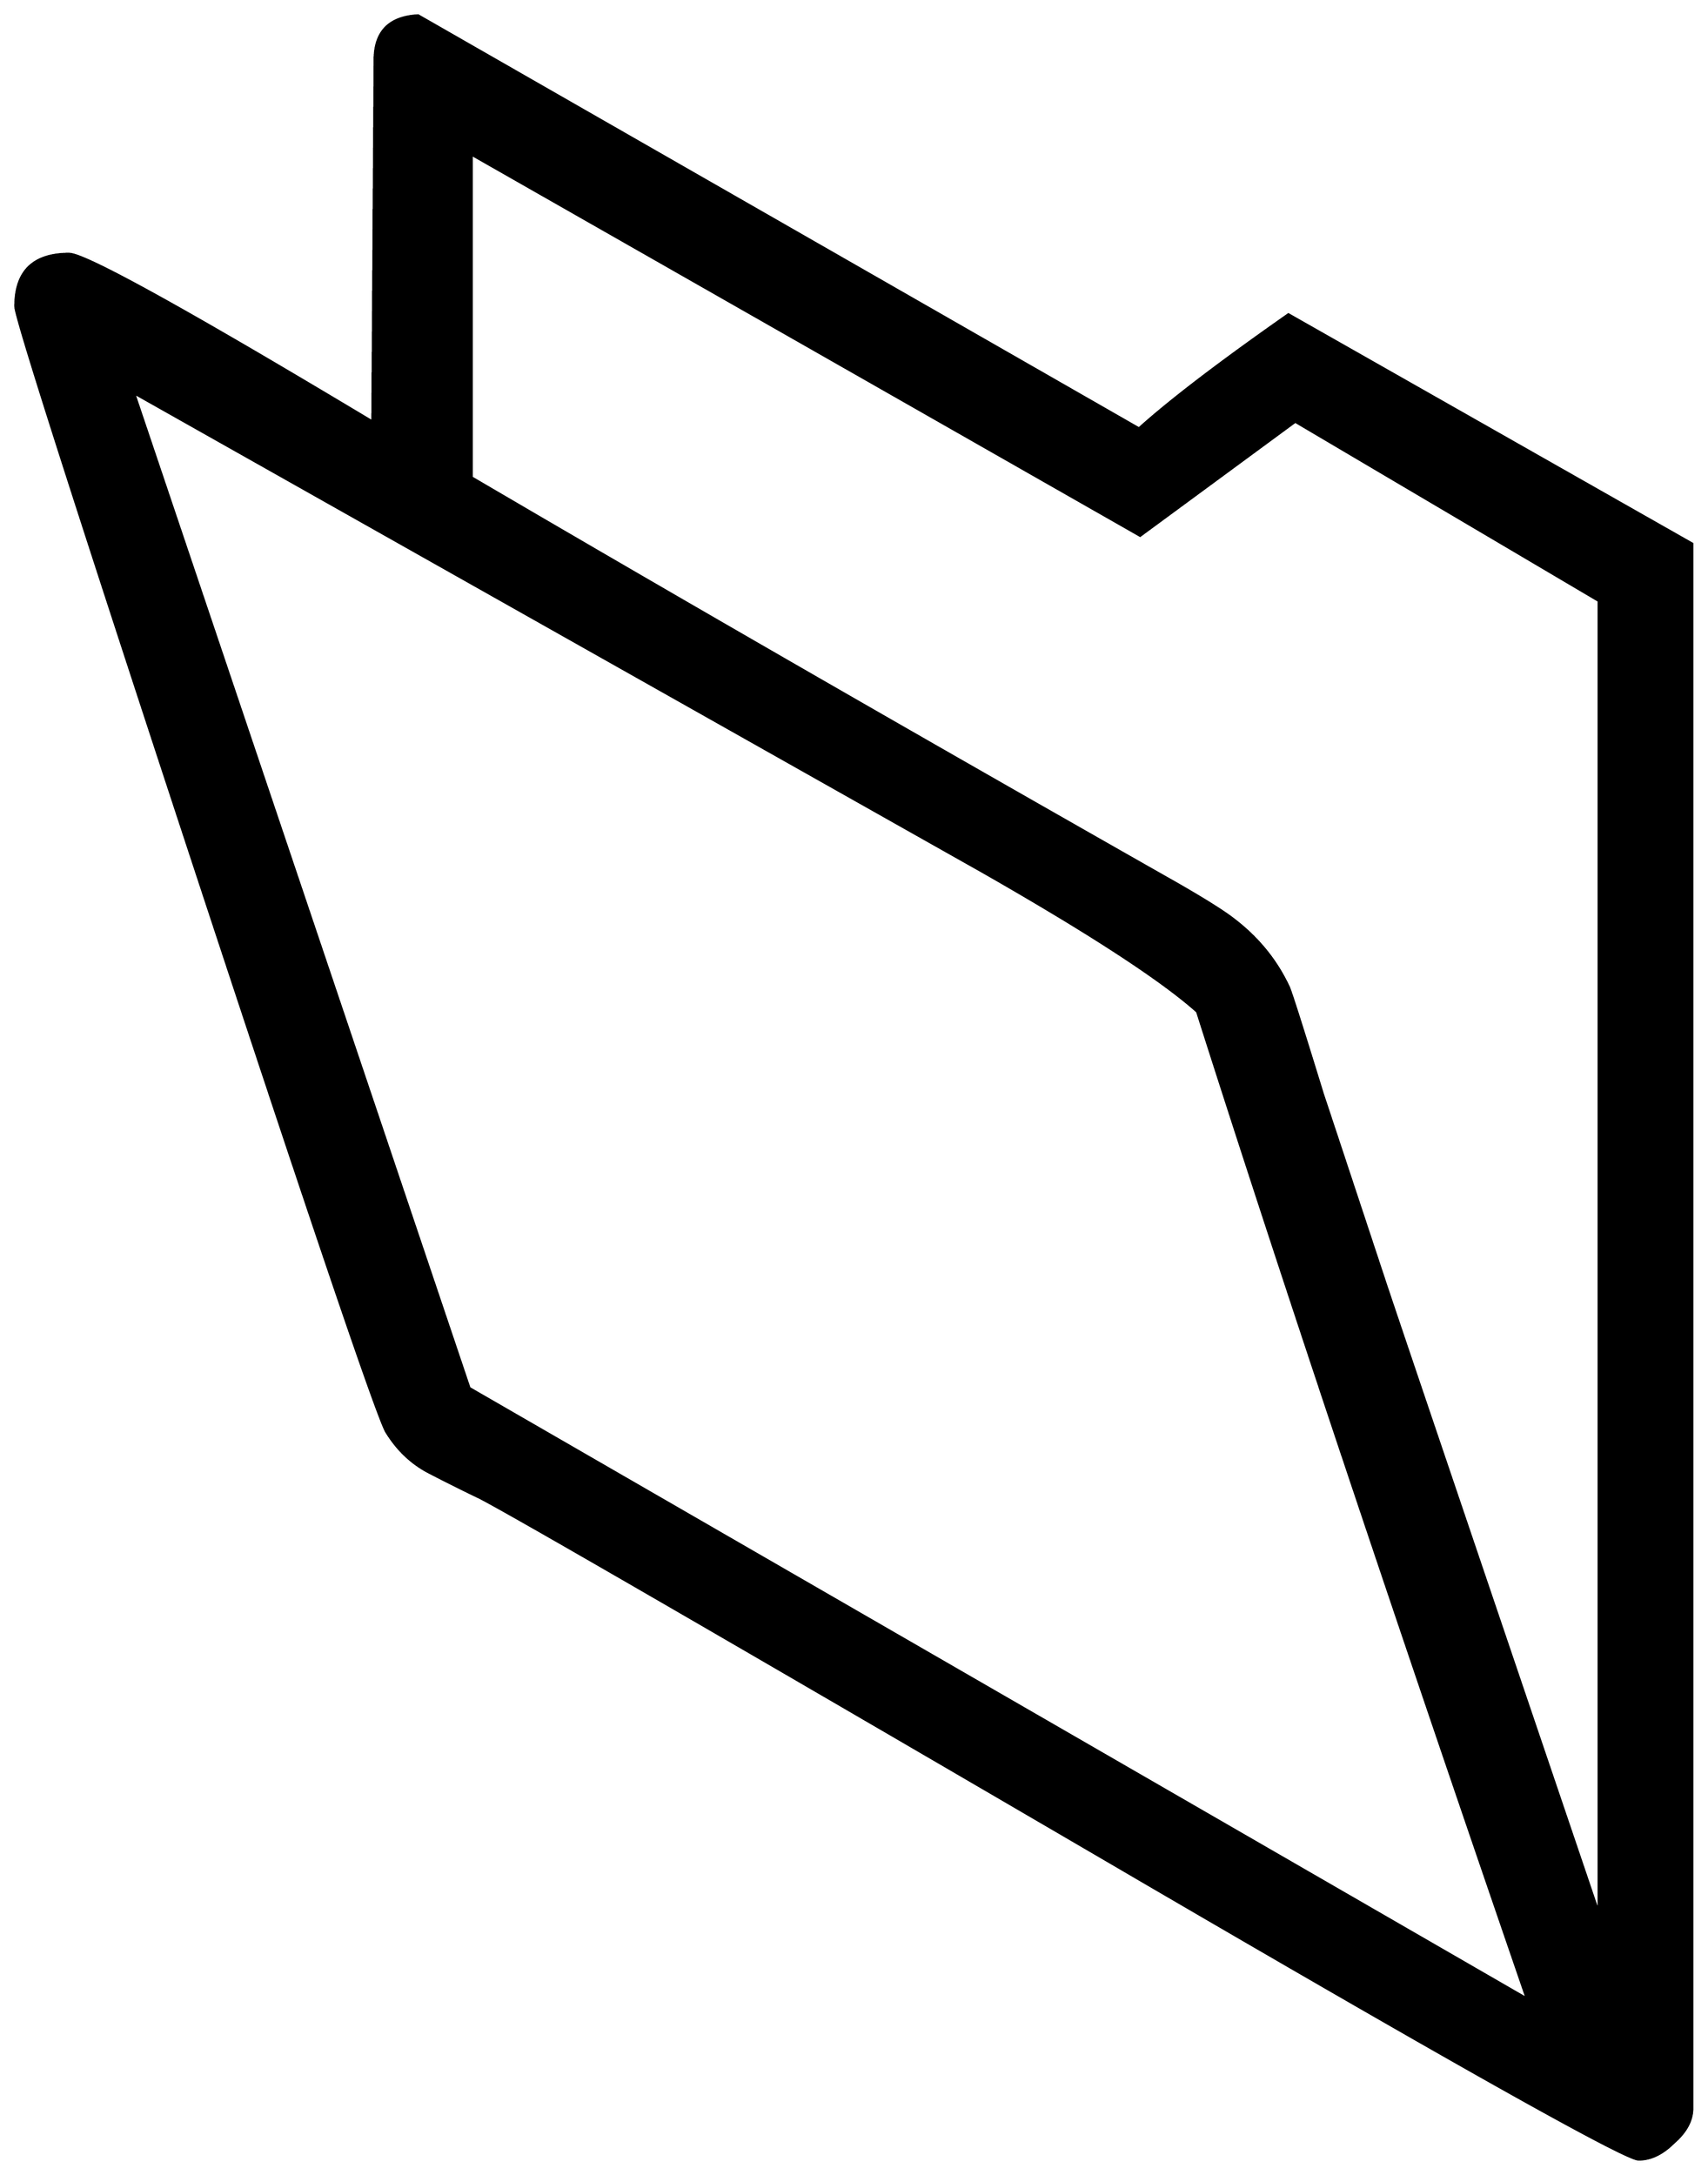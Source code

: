 


\begin{tikzpicture}[y=0.80pt, x=0.80pt, yscale=-1.0, xscale=1.0, inner sep=0pt, outer sep=0pt]
\begin{scope}[shift={(100.0,1708.0)},nonzero rule]
  \path[draw=.,fill=.,line width=1.600pt] (1552.0,310.0) .. controls
    (1552.0,320.667) and (1546.667,330.667) .. (1536.0,340.0) ..
    controls (1526.0,350.0) and (1515.667,355.0) .. (1505.0,355.0)
    .. controls (1493.0,355.0) and (1335.333,266.333) ..
    (1032.0,89.0) .. controls (697.333,-106.333) and (516.333,-211.0)
    .. (489.0,-225.0) .. controls (473.667,-232.333) and
    (458.333,-240.0) .. (443.0,-248.0) .. controls (428.333,-256.0)
    and (416.333,-267.667) .. (407.0,-283.0) .. controls
    (398.333,-299.0) and (342.0,-465.0) .. (238.0,-781.0) ..
    controls (134.0,-1097.0) and (82.0,-1259.667) ..
    (82.0,-1269.0) .. controls (82.0,-1299.667) and (97.667,-1315.0)
    .. (129.0,-1315.0) .. controls (143.0,-1315.0) and
    (231.667,-1266.0) .. (395.0,-1168.0) -- (397.0,-1485.0) ..
    controls (397.0,-1509.667) and (409.667,-1522.667) ..
    (435.0,-1524.0) -- (1067.0,-1162.0) .. controls
    (1094.333,-1186.667) and (1138.0,-1220.0) .. (1198.0,-1262.0) --
    (1552.0,-1061.0) -- (1552.0,310.0) -- cycle(1470.0,139.0) --
    (1470.0,-1011.0) -- (1204.0,-1168.0) -- (1068.0,-1068.0) --
    (482.0,-1402.0) -- (482.0,-1119.0) .. controls
    (656.0,-1017.0) and (858.0,-900.667) .. (1088.0,-770.0) ..
    controls (1120.0,-752.0) and (1141.0,-739.0) ..
    (1151.0,-731.0) .. controls (1171.667,-715.0) and
    (1187.333,-695.667) .. (1198.0,-673.0) .. controls
    (1199.333,-671.0) and (1209.333,-639.667) .. (1228.0,-579.0) ..
    controls (1232.0,-567.0) and (1250.333,-511.667) ..
    (1283.0,-413.0) .. controls (1295.667,-375.0) and
    (1358.0,-191.0) .. (1470.0,139.0) -- cycle(1407.0,214.0) ..
    controls (1286.333,-136.667) and (1190.0,-425.0) ..
    (1118.0,-651.0) .. controls (1086.667,-679.0) and
    (1023.667,-720.0) .. (929.0,-774.0) -- (186.0,-1193.0) --
    (480.0,-321.0) -- (1407.0,214.0) -- cycle;
\end{scope}

\end{tikzpicture}

